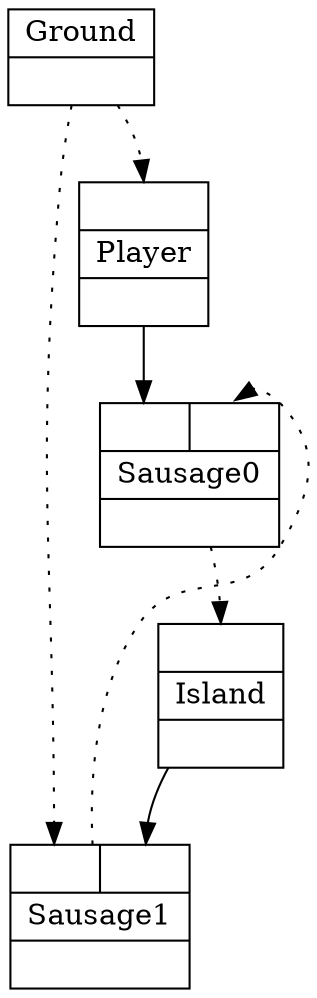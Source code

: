 digraph G {
node [shape=record];
Player[ label ="{{<GroundP>}|{Player}|<PlayerOUT>}"];
Ground[ label ="{{Ground}|<GroundOUT>}"];
Sausage0[ label ="{{<Player>|<Sausage1P>}|{Sausage0}|<Sausage0OUT>}"];
Sausage1[ label ="{{<GroundP>|<Island>}|{Sausage1}|<Sausage1OUT>}"];
Island[ label ="{{<Sausage0P>}|{Island}|<IslandOUT>}"];
	"Ground" -> "Player":GroundP [style=dotted];
	"Player" -> "Sausage0":Player;
	"Sausage1" -> "Sausage0":Sausage1P [style=dotted];
	"Sausage0" -> "Island":Sausage0P [style=dotted];
	"Ground" -> "Sausage1":GroundP [style=dotted];
	"Island" -> "Sausage1":Island;
}